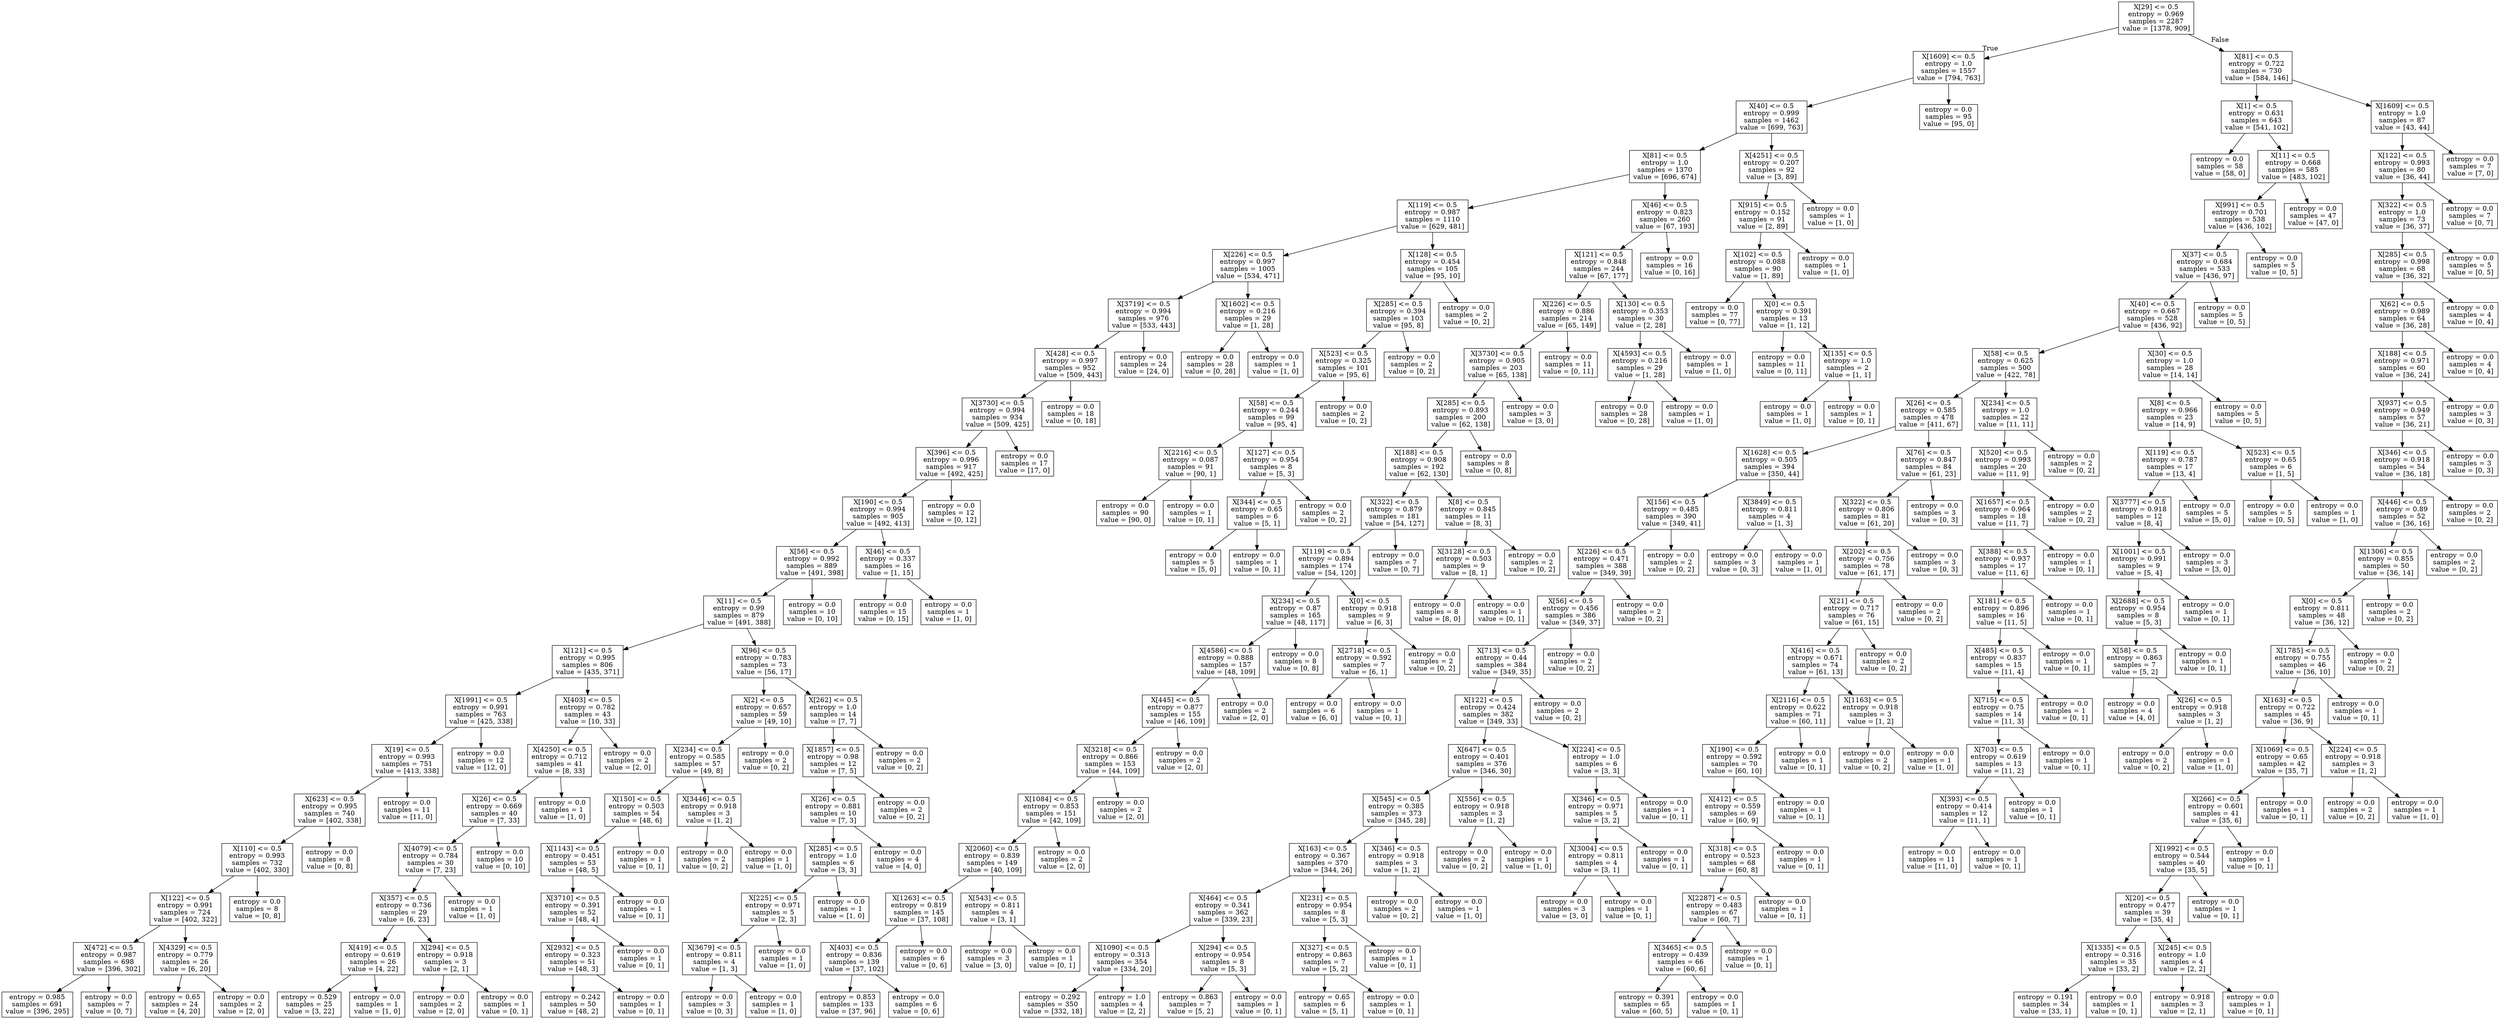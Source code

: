 digraph Tree {
node [shape=box] ;
0 [label="X[29] <= 0.5\nentropy = 0.969\nsamples = 2287\nvalue = [1378, 909]"] ;
1 [label="X[1609] <= 0.5\nentropy = 1.0\nsamples = 1557\nvalue = [794, 763]"] ;
0 -> 1 [labeldistance=2.5, labelangle=45, headlabel="True"] ;
2 [label="X[40] <= 0.5\nentropy = 0.999\nsamples = 1462\nvalue = [699, 763]"] ;
1 -> 2 ;
3 [label="X[81] <= 0.5\nentropy = 1.0\nsamples = 1370\nvalue = [696, 674]"] ;
2 -> 3 ;
4 [label="X[119] <= 0.5\nentropy = 0.987\nsamples = 1110\nvalue = [629, 481]"] ;
3 -> 4 ;
5 [label="X[226] <= 0.5\nentropy = 0.997\nsamples = 1005\nvalue = [534, 471]"] ;
4 -> 5 ;
6 [label="X[3719] <= 0.5\nentropy = 0.994\nsamples = 976\nvalue = [533, 443]"] ;
5 -> 6 ;
7 [label="X[428] <= 0.5\nentropy = 0.997\nsamples = 952\nvalue = [509, 443]"] ;
6 -> 7 ;
8 [label="X[3730] <= 0.5\nentropy = 0.994\nsamples = 934\nvalue = [509, 425]"] ;
7 -> 8 ;
9 [label="X[396] <= 0.5\nentropy = 0.996\nsamples = 917\nvalue = [492, 425]"] ;
8 -> 9 ;
10 [label="X[190] <= 0.5\nentropy = 0.994\nsamples = 905\nvalue = [492, 413]"] ;
9 -> 10 ;
11 [label="X[56] <= 0.5\nentropy = 0.992\nsamples = 889\nvalue = [491, 398]"] ;
10 -> 11 ;
12 [label="X[11] <= 0.5\nentropy = 0.99\nsamples = 879\nvalue = [491, 388]"] ;
11 -> 12 ;
13 [label="X[121] <= 0.5\nentropy = 0.995\nsamples = 806\nvalue = [435, 371]"] ;
12 -> 13 ;
14 [label="X[1991] <= 0.5\nentropy = 0.991\nsamples = 763\nvalue = [425, 338]"] ;
13 -> 14 ;
15 [label="X[19] <= 0.5\nentropy = 0.993\nsamples = 751\nvalue = [413, 338]"] ;
14 -> 15 ;
16 [label="X[623] <= 0.5\nentropy = 0.995\nsamples = 740\nvalue = [402, 338]"] ;
15 -> 16 ;
17 [label="X[110] <= 0.5\nentropy = 0.993\nsamples = 732\nvalue = [402, 330]"] ;
16 -> 17 ;
18 [label="X[122] <= 0.5\nentropy = 0.991\nsamples = 724\nvalue = [402, 322]"] ;
17 -> 18 ;
19 [label="X[472] <= 0.5\nentropy = 0.987\nsamples = 698\nvalue = [396, 302]"] ;
18 -> 19 ;
20 [label="entropy = 0.985\nsamples = 691\nvalue = [396, 295]"] ;
19 -> 20 ;
21 [label="entropy = 0.0\nsamples = 7\nvalue = [0, 7]"] ;
19 -> 21 ;
22 [label="X[4329] <= 0.5\nentropy = 0.779\nsamples = 26\nvalue = [6, 20]"] ;
18 -> 22 ;
23 [label="entropy = 0.65\nsamples = 24\nvalue = [4, 20]"] ;
22 -> 23 ;
24 [label="entropy = 0.0\nsamples = 2\nvalue = [2, 0]"] ;
22 -> 24 ;
25 [label="entropy = 0.0\nsamples = 8\nvalue = [0, 8]"] ;
17 -> 25 ;
26 [label="entropy = 0.0\nsamples = 8\nvalue = [0, 8]"] ;
16 -> 26 ;
27 [label="entropy = 0.0\nsamples = 11\nvalue = [11, 0]"] ;
15 -> 27 ;
28 [label="entropy = 0.0\nsamples = 12\nvalue = [12, 0]"] ;
14 -> 28 ;
29 [label="X[403] <= 0.5\nentropy = 0.782\nsamples = 43\nvalue = [10, 33]"] ;
13 -> 29 ;
30 [label="X[4250] <= 0.5\nentropy = 0.712\nsamples = 41\nvalue = [8, 33]"] ;
29 -> 30 ;
31 [label="X[26] <= 0.5\nentropy = 0.669\nsamples = 40\nvalue = [7, 33]"] ;
30 -> 31 ;
32 [label="X[4079] <= 0.5\nentropy = 0.784\nsamples = 30\nvalue = [7, 23]"] ;
31 -> 32 ;
33 [label="X[357] <= 0.5\nentropy = 0.736\nsamples = 29\nvalue = [6, 23]"] ;
32 -> 33 ;
34 [label="X[419] <= 0.5\nentropy = 0.619\nsamples = 26\nvalue = [4, 22]"] ;
33 -> 34 ;
35 [label="entropy = 0.529\nsamples = 25\nvalue = [3, 22]"] ;
34 -> 35 ;
36 [label="entropy = 0.0\nsamples = 1\nvalue = [1, 0]"] ;
34 -> 36 ;
37 [label="X[294] <= 0.5\nentropy = 0.918\nsamples = 3\nvalue = [2, 1]"] ;
33 -> 37 ;
38 [label="entropy = 0.0\nsamples = 2\nvalue = [2, 0]"] ;
37 -> 38 ;
39 [label="entropy = 0.0\nsamples = 1\nvalue = [0, 1]"] ;
37 -> 39 ;
40 [label="entropy = 0.0\nsamples = 1\nvalue = [1, 0]"] ;
32 -> 40 ;
41 [label="entropy = 0.0\nsamples = 10\nvalue = [0, 10]"] ;
31 -> 41 ;
42 [label="entropy = 0.0\nsamples = 1\nvalue = [1, 0]"] ;
30 -> 42 ;
43 [label="entropy = 0.0\nsamples = 2\nvalue = [2, 0]"] ;
29 -> 43 ;
44 [label="X[96] <= 0.5\nentropy = 0.783\nsamples = 73\nvalue = [56, 17]"] ;
12 -> 44 ;
45 [label="X[2] <= 0.5\nentropy = 0.657\nsamples = 59\nvalue = [49, 10]"] ;
44 -> 45 ;
46 [label="X[234] <= 0.5\nentropy = 0.585\nsamples = 57\nvalue = [49, 8]"] ;
45 -> 46 ;
47 [label="X[150] <= 0.5\nentropy = 0.503\nsamples = 54\nvalue = [48, 6]"] ;
46 -> 47 ;
48 [label="X[1143] <= 0.5\nentropy = 0.451\nsamples = 53\nvalue = [48, 5]"] ;
47 -> 48 ;
49 [label="X[3710] <= 0.5\nentropy = 0.391\nsamples = 52\nvalue = [48, 4]"] ;
48 -> 49 ;
50 [label="X[2932] <= 0.5\nentropy = 0.323\nsamples = 51\nvalue = [48, 3]"] ;
49 -> 50 ;
51 [label="entropy = 0.242\nsamples = 50\nvalue = [48, 2]"] ;
50 -> 51 ;
52 [label="entropy = 0.0\nsamples = 1\nvalue = [0, 1]"] ;
50 -> 52 ;
53 [label="entropy = 0.0\nsamples = 1\nvalue = [0, 1]"] ;
49 -> 53 ;
54 [label="entropy = 0.0\nsamples = 1\nvalue = [0, 1]"] ;
48 -> 54 ;
55 [label="entropy = 0.0\nsamples = 1\nvalue = [0, 1]"] ;
47 -> 55 ;
56 [label="X[3446] <= 0.5\nentropy = 0.918\nsamples = 3\nvalue = [1, 2]"] ;
46 -> 56 ;
57 [label="entropy = 0.0\nsamples = 2\nvalue = [0, 2]"] ;
56 -> 57 ;
58 [label="entropy = 0.0\nsamples = 1\nvalue = [1, 0]"] ;
56 -> 58 ;
59 [label="entropy = 0.0\nsamples = 2\nvalue = [0, 2]"] ;
45 -> 59 ;
60 [label="X[262] <= 0.5\nentropy = 1.0\nsamples = 14\nvalue = [7, 7]"] ;
44 -> 60 ;
61 [label="X[1857] <= 0.5\nentropy = 0.98\nsamples = 12\nvalue = [7, 5]"] ;
60 -> 61 ;
62 [label="X[26] <= 0.5\nentropy = 0.881\nsamples = 10\nvalue = [7, 3]"] ;
61 -> 62 ;
63 [label="X[285] <= 0.5\nentropy = 1.0\nsamples = 6\nvalue = [3, 3]"] ;
62 -> 63 ;
64 [label="X[225] <= 0.5\nentropy = 0.971\nsamples = 5\nvalue = [2, 3]"] ;
63 -> 64 ;
65 [label="X[3679] <= 0.5\nentropy = 0.811\nsamples = 4\nvalue = [1, 3]"] ;
64 -> 65 ;
66 [label="entropy = 0.0\nsamples = 3\nvalue = [0, 3]"] ;
65 -> 66 ;
67 [label="entropy = 0.0\nsamples = 1\nvalue = [1, 0]"] ;
65 -> 67 ;
68 [label="entropy = 0.0\nsamples = 1\nvalue = [1, 0]"] ;
64 -> 68 ;
69 [label="entropy = 0.0\nsamples = 1\nvalue = [1, 0]"] ;
63 -> 69 ;
70 [label="entropy = 0.0\nsamples = 4\nvalue = [4, 0]"] ;
62 -> 70 ;
71 [label="entropy = 0.0\nsamples = 2\nvalue = [0, 2]"] ;
61 -> 71 ;
72 [label="entropy = 0.0\nsamples = 2\nvalue = [0, 2]"] ;
60 -> 72 ;
73 [label="entropy = 0.0\nsamples = 10\nvalue = [0, 10]"] ;
11 -> 73 ;
74 [label="X[46] <= 0.5\nentropy = 0.337\nsamples = 16\nvalue = [1, 15]"] ;
10 -> 74 ;
75 [label="entropy = 0.0\nsamples = 15\nvalue = [0, 15]"] ;
74 -> 75 ;
76 [label="entropy = 0.0\nsamples = 1\nvalue = [1, 0]"] ;
74 -> 76 ;
77 [label="entropy = 0.0\nsamples = 12\nvalue = [0, 12]"] ;
9 -> 77 ;
78 [label="entropy = 0.0\nsamples = 17\nvalue = [17, 0]"] ;
8 -> 78 ;
79 [label="entropy = 0.0\nsamples = 18\nvalue = [0, 18]"] ;
7 -> 79 ;
80 [label="entropy = 0.0\nsamples = 24\nvalue = [24, 0]"] ;
6 -> 80 ;
81 [label="X[1602] <= 0.5\nentropy = 0.216\nsamples = 29\nvalue = [1, 28]"] ;
5 -> 81 ;
82 [label="entropy = 0.0\nsamples = 28\nvalue = [0, 28]"] ;
81 -> 82 ;
83 [label="entropy = 0.0\nsamples = 1\nvalue = [1, 0]"] ;
81 -> 83 ;
84 [label="X[128] <= 0.5\nentropy = 0.454\nsamples = 105\nvalue = [95, 10]"] ;
4 -> 84 ;
85 [label="X[285] <= 0.5\nentropy = 0.394\nsamples = 103\nvalue = [95, 8]"] ;
84 -> 85 ;
86 [label="X[523] <= 0.5\nentropy = 0.325\nsamples = 101\nvalue = [95, 6]"] ;
85 -> 86 ;
87 [label="X[58] <= 0.5\nentropy = 0.244\nsamples = 99\nvalue = [95, 4]"] ;
86 -> 87 ;
88 [label="X[2216] <= 0.5\nentropy = 0.087\nsamples = 91\nvalue = [90, 1]"] ;
87 -> 88 ;
89 [label="entropy = 0.0\nsamples = 90\nvalue = [90, 0]"] ;
88 -> 89 ;
90 [label="entropy = 0.0\nsamples = 1\nvalue = [0, 1]"] ;
88 -> 90 ;
91 [label="X[127] <= 0.5\nentropy = 0.954\nsamples = 8\nvalue = [5, 3]"] ;
87 -> 91 ;
92 [label="X[344] <= 0.5\nentropy = 0.65\nsamples = 6\nvalue = [5, 1]"] ;
91 -> 92 ;
93 [label="entropy = 0.0\nsamples = 5\nvalue = [5, 0]"] ;
92 -> 93 ;
94 [label="entropy = 0.0\nsamples = 1\nvalue = [0, 1]"] ;
92 -> 94 ;
95 [label="entropy = 0.0\nsamples = 2\nvalue = [0, 2]"] ;
91 -> 95 ;
96 [label="entropy = 0.0\nsamples = 2\nvalue = [0, 2]"] ;
86 -> 96 ;
97 [label="entropy = 0.0\nsamples = 2\nvalue = [0, 2]"] ;
85 -> 97 ;
98 [label="entropy = 0.0\nsamples = 2\nvalue = [0, 2]"] ;
84 -> 98 ;
99 [label="X[46] <= 0.5\nentropy = 0.823\nsamples = 260\nvalue = [67, 193]"] ;
3 -> 99 ;
100 [label="X[121] <= 0.5\nentropy = 0.848\nsamples = 244\nvalue = [67, 177]"] ;
99 -> 100 ;
101 [label="X[226] <= 0.5\nentropy = 0.886\nsamples = 214\nvalue = [65, 149]"] ;
100 -> 101 ;
102 [label="X[3730] <= 0.5\nentropy = 0.905\nsamples = 203\nvalue = [65, 138]"] ;
101 -> 102 ;
103 [label="X[285] <= 0.5\nentropy = 0.893\nsamples = 200\nvalue = [62, 138]"] ;
102 -> 103 ;
104 [label="X[188] <= 0.5\nentropy = 0.908\nsamples = 192\nvalue = [62, 130]"] ;
103 -> 104 ;
105 [label="X[322] <= 0.5\nentropy = 0.879\nsamples = 181\nvalue = [54, 127]"] ;
104 -> 105 ;
106 [label="X[119] <= 0.5\nentropy = 0.894\nsamples = 174\nvalue = [54, 120]"] ;
105 -> 106 ;
107 [label="X[234] <= 0.5\nentropy = 0.87\nsamples = 165\nvalue = [48, 117]"] ;
106 -> 107 ;
108 [label="X[4586] <= 0.5\nentropy = 0.888\nsamples = 157\nvalue = [48, 109]"] ;
107 -> 108 ;
109 [label="X[445] <= 0.5\nentropy = 0.877\nsamples = 155\nvalue = [46, 109]"] ;
108 -> 109 ;
110 [label="X[3218] <= 0.5\nentropy = 0.866\nsamples = 153\nvalue = [44, 109]"] ;
109 -> 110 ;
111 [label="X[1084] <= 0.5\nentropy = 0.853\nsamples = 151\nvalue = [42, 109]"] ;
110 -> 111 ;
112 [label="X[2060] <= 0.5\nentropy = 0.839\nsamples = 149\nvalue = [40, 109]"] ;
111 -> 112 ;
113 [label="X[1263] <= 0.5\nentropy = 0.819\nsamples = 145\nvalue = [37, 108]"] ;
112 -> 113 ;
114 [label="X[403] <= 0.5\nentropy = 0.836\nsamples = 139\nvalue = [37, 102]"] ;
113 -> 114 ;
115 [label="entropy = 0.853\nsamples = 133\nvalue = [37, 96]"] ;
114 -> 115 ;
116 [label="entropy = 0.0\nsamples = 6\nvalue = [0, 6]"] ;
114 -> 116 ;
117 [label="entropy = 0.0\nsamples = 6\nvalue = [0, 6]"] ;
113 -> 117 ;
118 [label="X[543] <= 0.5\nentropy = 0.811\nsamples = 4\nvalue = [3, 1]"] ;
112 -> 118 ;
119 [label="entropy = 0.0\nsamples = 3\nvalue = [3, 0]"] ;
118 -> 119 ;
120 [label="entropy = 0.0\nsamples = 1\nvalue = [0, 1]"] ;
118 -> 120 ;
121 [label="entropy = 0.0\nsamples = 2\nvalue = [2, 0]"] ;
111 -> 121 ;
122 [label="entropy = 0.0\nsamples = 2\nvalue = [2, 0]"] ;
110 -> 122 ;
123 [label="entropy = 0.0\nsamples = 2\nvalue = [2, 0]"] ;
109 -> 123 ;
124 [label="entropy = 0.0\nsamples = 2\nvalue = [2, 0]"] ;
108 -> 124 ;
125 [label="entropy = 0.0\nsamples = 8\nvalue = [0, 8]"] ;
107 -> 125 ;
126 [label="X[0] <= 0.5\nentropy = 0.918\nsamples = 9\nvalue = [6, 3]"] ;
106 -> 126 ;
127 [label="X[2718] <= 0.5\nentropy = 0.592\nsamples = 7\nvalue = [6, 1]"] ;
126 -> 127 ;
128 [label="entropy = 0.0\nsamples = 6\nvalue = [6, 0]"] ;
127 -> 128 ;
129 [label="entropy = 0.0\nsamples = 1\nvalue = [0, 1]"] ;
127 -> 129 ;
130 [label="entropy = 0.0\nsamples = 2\nvalue = [0, 2]"] ;
126 -> 130 ;
131 [label="entropy = 0.0\nsamples = 7\nvalue = [0, 7]"] ;
105 -> 131 ;
132 [label="X[8] <= 0.5\nentropy = 0.845\nsamples = 11\nvalue = [8, 3]"] ;
104 -> 132 ;
133 [label="X[3128] <= 0.5\nentropy = 0.503\nsamples = 9\nvalue = [8, 1]"] ;
132 -> 133 ;
134 [label="entropy = 0.0\nsamples = 8\nvalue = [8, 0]"] ;
133 -> 134 ;
135 [label="entropy = 0.0\nsamples = 1\nvalue = [0, 1]"] ;
133 -> 135 ;
136 [label="entropy = 0.0\nsamples = 2\nvalue = [0, 2]"] ;
132 -> 136 ;
137 [label="entropy = 0.0\nsamples = 8\nvalue = [0, 8]"] ;
103 -> 137 ;
138 [label="entropy = 0.0\nsamples = 3\nvalue = [3, 0]"] ;
102 -> 138 ;
139 [label="entropy = 0.0\nsamples = 11\nvalue = [0, 11]"] ;
101 -> 139 ;
140 [label="X[130] <= 0.5\nentropy = 0.353\nsamples = 30\nvalue = [2, 28]"] ;
100 -> 140 ;
141 [label="X[4593] <= 0.5\nentropy = 0.216\nsamples = 29\nvalue = [1, 28]"] ;
140 -> 141 ;
142 [label="entropy = 0.0\nsamples = 28\nvalue = [0, 28]"] ;
141 -> 142 ;
143 [label="entropy = 0.0\nsamples = 1\nvalue = [1, 0]"] ;
141 -> 143 ;
144 [label="entropy = 0.0\nsamples = 1\nvalue = [1, 0]"] ;
140 -> 144 ;
145 [label="entropy = 0.0\nsamples = 16\nvalue = [0, 16]"] ;
99 -> 145 ;
146 [label="X[4251] <= 0.5\nentropy = 0.207\nsamples = 92\nvalue = [3, 89]"] ;
2 -> 146 ;
147 [label="X[915] <= 0.5\nentropy = 0.152\nsamples = 91\nvalue = [2, 89]"] ;
146 -> 147 ;
148 [label="X[102] <= 0.5\nentropy = 0.088\nsamples = 90\nvalue = [1, 89]"] ;
147 -> 148 ;
149 [label="entropy = 0.0\nsamples = 77\nvalue = [0, 77]"] ;
148 -> 149 ;
150 [label="X[0] <= 0.5\nentropy = 0.391\nsamples = 13\nvalue = [1, 12]"] ;
148 -> 150 ;
151 [label="entropy = 0.0\nsamples = 11\nvalue = [0, 11]"] ;
150 -> 151 ;
152 [label="X[135] <= 0.5\nentropy = 1.0\nsamples = 2\nvalue = [1, 1]"] ;
150 -> 152 ;
153 [label="entropy = 0.0\nsamples = 1\nvalue = [1, 0]"] ;
152 -> 153 ;
154 [label="entropy = 0.0\nsamples = 1\nvalue = [0, 1]"] ;
152 -> 154 ;
155 [label="entropy = 0.0\nsamples = 1\nvalue = [1, 0]"] ;
147 -> 155 ;
156 [label="entropy = 0.0\nsamples = 1\nvalue = [1, 0]"] ;
146 -> 156 ;
157 [label="entropy = 0.0\nsamples = 95\nvalue = [95, 0]"] ;
1 -> 157 ;
158 [label="X[81] <= 0.5\nentropy = 0.722\nsamples = 730\nvalue = [584, 146]"] ;
0 -> 158 [labeldistance=2.5, labelangle=-45, headlabel="False"] ;
159 [label="X[1] <= 0.5\nentropy = 0.631\nsamples = 643\nvalue = [541, 102]"] ;
158 -> 159 ;
160 [label="entropy = 0.0\nsamples = 58\nvalue = [58, 0]"] ;
159 -> 160 ;
161 [label="X[11] <= 0.5\nentropy = 0.668\nsamples = 585\nvalue = [483, 102]"] ;
159 -> 161 ;
162 [label="X[991] <= 0.5\nentropy = 0.701\nsamples = 538\nvalue = [436, 102]"] ;
161 -> 162 ;
163 [label="X[37] <= 0.5\nentropy = 0.684\nsamples = 533\nvalue = [436, 97]"] ;
162 -> 163 ;
164 [label="X[40] <= 0.5\nentropy = 0.667\nsamples = 528\nvalue = [436, 92]"] ;
163 -> 164 ;
165 [label="X[58] <= 0.5\nentropy = 0.625\nsamples = 500\nvalue = [422, 78]"] ;
164 -> 165 ;
166 [label="X[26] <= 0.5\nentropy = 0.585\nsamples = 478\nvalue = [411, 67]"] ;
165 -> 166 ;
167 [label="X[1628] <= 0.5\nentropy = 0.505\nsamples = 394\nvalue = [350, 44]"] ;
166 -> 167 ;
168 [label="X[156] <= 0.5\nentropy = 0.485\nsamples = 390\nvalue = [349, 41]"] ;
167 -> 168 ;
169 [label="X[226] <= 0.5\nentropy = 0.471\nsamples = 388\nvalue = [349, 39]"] ;
168 -> 169 ;
170 [label="X[56] <= 0.5\nentropy = 0.456\nsamples = 386\nvalue = [349, 37]"] ;
169 -> 170 ;
171 [label="X[713] <= 0.5\nentropy = 0.44\nsamples = 384\nvalue = [349, 35]"] ;
170 -> 171 ;
172 [label="X[122] <= 0.5\nentropy = 0.424\nsamples = 382\nvalue = [349, 33]"] ;
171 -> 172 ;
173 [label="X[647] <= 0.5\nentropy = 0.401\nsamples = 376\nvalue = [346, 30]"] ;
172 -> 173 ;
174 [label="X[545] <= 0.5\nentropy = 0.385\nsamples = 373\nvalue = [345, 28]"] ;
173 -> 174 ;
175 [label="X[163] <= 0.5\nentropy = 0.367\nsamples = 370\nvalue = [344, 26]"] ;
174 -> 175 ;
176 [label="X[464] <= 0.5\nentropy = 0.341\nsamples = 362\nvalue = [339, 23]"] ;
175 -> 176 ;
177 [label="X[1090] <= 0.5\nentropy = 0.313\nsamples = 354\nvalue = [334, 20]"] ;
176 -> 177 ;
178 [label="entropy = 0.292\nsamples = 350\nvalue = [332, 18]"] ;
177 -> 178 ;
179 [label="entropy = 1.0\nsamples = 4\nvalue = [2, 2]"] ;
177 -> 179 ;
180 [label="X[294] <= 0.5\nentropy = 0.954\nsamples = 8\nvalue = [5, 3]"] ;
176 -> 180 ;
181 [label="entropy = 0.863\nsamples = 7\nvalue = [5, 2]"] ;
180 -> 181 ;
182 [label="entropy = 0.0\nsamples = 1\nvalue = [0, 1]"] ;
180 -> 182 ;
183 [label="X[231] <= 0.5\nentropy = 0.954\nsamples = 8\nvalue = [5, 3]"] ;
175 -> 183 ;
184 [label="X[327] <= 0.5\nentropy = 0.863\nsamples = 7\nvalue = [5, 2]"] ;
183 -> 184 ;
185 [label="entropy = 0.65\nsamples = 6\nvalue = [5, 1]"] ;
184 -> 185 ;
186 [label="entropy = 0.0\nsamples = 1\nvalue = [0, 1]"] ;
184 -> 186 ;
187 [label="entropy = 0.0\nsamples = 1\nvalue = [0, 1]"] ;
183 -> 187 ;
188 [label="X[346] <= 0.5\nentropy = 0.918\nsamples = 3\nvalue = [1, 2]"] ;
174 -> 188 ;
189 [label="entropy = 0.0\nsamples = 2\nvalue = [0, 2]"] ;
188 -> 189 ;
190 [label="entropy = 0.0\nsamples = 1\nvalue = [1, 0]"] ;
188 -> 190 ;
191 [label="X[556] <= 0.5\nentropy = 0.918\nsamples = 3\nvalue = [1, 2]"] ;
173 -> 191 ;
192 [label="entropy = 0.0\nsamples = 2\nvalue = [0, 2]"] ;
191 -> 192 ;
193 [label="entropy = 0.0\nsamples = 1\nvalue = [1, 0]"] ;
191 -> 193 ;
194 [label="X[224] <= 0.5\nentropy = 1.0\nsamples = 6\nvalue = [3, 3]"] ;
172 -> 194 ;
195 [label="X[346] <= 0.5\nentropy = 0.971\nsamples = 5\nvalue = [3, 2]"] ;
194 -> 195 ;
196 [label="X[3004] <= 0.5\nentropy = 0.811\nsamples = 4\nvalue = [3, 1]"] ;
195 -> 196 ;
197 [label="entropy = 0.0\nsamples = 3\nvalue = [3, 0]"] ;
196 -> 197 ;
198 [label="entropy = 0.0\nsamples = 1\nvalue = [0, 1]"] ;
196 -> 198 ;
199 [label="entropy = 0.0\nsamples = 1\nvalue = [0, 1]"] ;
195 -> 199 ;
200 [label="entropy = 0.0\nsamples = 1\nvalue = [0, 1]"] ;
194 -> 200 ;
201 [label="entropy = 0.0\nsamples = 2\nvalue = [0, 2]"] ;
171 -> 201 ;
202 [label="entropy = 0.0\nsamples = 2\nvalue = [0, 2]"] ;
170 -> 202 ;
203 [label="entropy = 0.0\nsamples = 2\nvalue = [0, 2]"] ;
169 -> 203 ;
204 [label="entropy = 0.0\nsamples = 2\nvalue = [0, 2]"] ;
168 -> 204 ;
205 [label="X[3849] <= 0.5\nentropy = 0.811\nsamples = 4\nvalue = [1, 3]"] ;
167 -> 205 ;
206 [label="entropy = 0.0\nsamples = 3\nvalue = [0, 3]"] ;
205 -> 206 ;
207 [label="entropy = 0.0\nsamples = 1\nvalue = [1, 0]"] ;
205 -> 207 ;
208 [label="X[76] <= 0.5\nentropy = 0.847\nsamples = 84\nvalue = [61, 23]"] ;
166 -> 208 ;
209 [label="X[322] <= 0.5\nentropy = 0.806\nsamples = 81\nvalue = [61, 20]"] ;
208 -> 209 ;
210 [label="X[202] <= 0.5\nentropy = 0.756\nsamples = 78\nvalue = [61, 17]"] ;
209 -> 210 ;
211 [label="X[21] <= 0.5\nentropy = 0.717\nsamples = 76\nvalue = [61, 15]"] ;
210 -> 211 ;
212 [label="X[416] <= 0.5\nentropy = 0.671\nsamples = 74\nvalue = [61, 13]"] ;
211 -> 212 ;
213 [label="X[2116] <= 0.5\nentropy = 0.622\nsamples = 71\nvalue = [60, 11]"] ;
212 -> 213 ;
214 [label="X[190] <= 0.5\nentropy = 0.592\nsamples = 70\nvalue = [60, 10]"] ;
213 -> 214 ;
215 [label="X[412] <= 0.5\nentropy = 0.559\nsamples = 69\nvalue = [60, 9]"] ;
214 -> 215 ;
216 [label="X[318] <= 0.5\nentropy = 0.523\nsamples = 68\nvalue = [60, 8]"] ;
215 -> 216 ;
217 [label="X[2287] <= 0.5\nentropy = 0.483\nsamples = 67\nvalue = [60, 7]"] ;
216 -> 217 ;
218 [label="X[3465] <= 0.5\nentropy = 0.439\nsamples = 66\nvalue = [60, 6]"] ;
217 -> 218 ;
219 [label="entropy = 0.391\nsamples = 65\nvalue = [60, 5]"] ;
218 -> 219 ;
220 [label="entropy = 0.0\nsamples = 1\nvalue = [0, 1]"] ;
218 -> 220 ;
221 [label="entropy = 0.0\nsamples = 1\nvalue = [0, 1]"] ;
217 -> 221 ;
222 [label="entropy = 0.0\nsamples = 1\nvalue = [0, 1]"] ;
216 -> 222 ;
223 [label="entropy = 0.0\nsamples = 1\nvalue = [0, 1]"] ;
215 -> 223 ;
224 [label="entropy = 0.0\nsamples = 1\nvalue = [0, 1]"] ;
214 -> 224 ;
225 [label="entropy = 0.0\nsamples = 1\nvalue = [0, 1]"] ;
213 -> 225 ;
226 [label="X[1163] <= 0.5\nentropy = 0.918\nsamples = 3\nvalue = [1, 2]"] ;
212 -> 226 ;
227 [label="entropy = 0.0\nsamples = 2\nvalue = [0, 2]"] ;
226 -> 227 ;
228 [label="entropy = 0.0\nsamples = 1\nvalue = [1, 0]"] ;
226 -> 228 ;
229 [label="entropy = 0.0\nsamples = 2\nvalue = [0, 2]"] ;
211 -> 229 ;
230 [label="entropy = 0.0\nsamples = 2\nvalue = [0, 2]"] ;
210 -> 230 ;
231 [label="entropy = 0.0\nsamples = 3\nvalue = [0, 3]"] ;
209 -> 231 ;
232 [label="entropy = 0.0\nsamples = 3\nvalue = [0, 3]"] ;
208 -> 232 ;
233 [label="X[234] <= 0.5\nentropy = 1.0\nsamples = 22\nvalue = [11, 11]"] ;
165 -> 233 ;
234 [label="X[520] <= 0.5\nentropy = 0.993\nsamples = 20\nvalue = [11, 9]"] ;
233 -> 234 ;
235 [label="X[1657] <= 0.5\nentropy = 0.964\nsamples = 18\nvalue = [11, 7]"] ;
234 -> 235 ;
236 [label="X[388] <= 0.5\nentropy = 0.937\nsamples = 17\nvalue = [11, 6]"] ;
235 -> 236 ;
237 [label="X[181] <= 0.5\nentropy = 0.896\nsamples = 16\nvalue = [11, 5]"] ;
236 -> 237 ;
238 [label="X[485] <= 0.5\nentropy = 0.837\nsamples = 15\nvalue = [11, 4]"] ;
237 -> 238 ;
239 [label="X[715] <= 0.5\nentropy = 0.75\nsamples = 14\nvalue = [11, 3]"] ;
238 -> 239 ;
240 [label="X[703] <= 0.5\nentropy = 0.619\nsamples = 13\nvalue = [11, 2]"] ;
239 -> 240 ;
241 [label="X[393] <= 0.5\nentropy = 0.414\nsamples = 12\nvalue = [11, 1]"] ;
240 -> 241 ;
242 [label="entropy = 0.0\nsamples = 11\nvalue = [11, 0]"] ;
241 -> 242 ;
243 [label="entropy = 0.0\nsamples = 1\nvalue = [0, 1]"] ;
241 -> 243 ;
244 [label="entropy = 0.0\nsamples = 1\nvalue = [0, 1]"] ;
240 -> 244 ;
245 [label="entropy = 0.0\nsamples = 1\nvalue = [0, 1]"] ;
239 -> 245 ;
246 [label="entropy = 0.0\nsamples = 1\nvalue = [0, 1]"] ;
238 -> 246 ;
247 [label="entropy = 0.0\nsamples = 1\nvalue = [0, 1]"] ;
237 -> 247 ;
248 [label="entropy = 0.0\nsamples = 1\nvalue = [0, 1]"] ;
236 -> 248 ;
249 [label="entropy = 0.0\nsamples = 1\nvalue = [0, 1]"] ;
235 -> 249 ;
250 [label="entropy = 0.0\nsamples = 2\nvalue = [0, 2]"] ;
234 -> 250 ;
251 [label="entropy = 0.0\nsamples = 2\nvalue = [0, 2]"] ;
233 -> 251 ;
252 [label="X[30] <= 0.5\nentropy = 1.0\nsamples = 28\nvalue = [14, 14]"] ;
164 -> 252 ;
253 [label="X[8] <= 0.5\nentropy = 0.966\nsamples = 23\nvalue = [14, 9]"] ;
252 -> 253 ;
254 [label="X[119] <= 0.5\nentropy = 0.787\nsamples = 17\nvalue = [13, 4]"] ;
253 -> 254 ;
255 [label="X[3777] <= 0.5\nentropy = 0.918\nsamples = 12\nvalue = [8, 4]"] ;
254 -> 255 ;
256 [label="X[1001] <= 0.5\nentropy = 0.991\nsamples = 9\nvalue = [5, 4]"] ;
255 -> 256 ;
257 [label="X[2688] <= 0.5\nentropy = 0.954\nsamples = 8\nvalue = [5, 3]"] ;
256 -> 257 ;
258 [label="X[58] <= 0.5\nentropy = 0.863\nsamples = 7\nvalue = [5, 2]"] ;
257 -> 258 ;
259 [label="entropy = 0.0\nsamples = 4\nvalue = [4, 0]"] ;
258 -> 259 ;
260 [label="X[26] <= 0.5\nentropy = 0.918\nsamples = 3\nvalue = [1, 2]"] ;
258 -> 260 ;
261 [label="entropy = 0.0\nsamples = 2\nvalue = [0, 2]"] ;
260 -> 261 ;
262 [label="entropy = 0.0\nsamples = 1\nvalue = [1, 0]"] ;
260 -> 262 ;
263 [label="entropy = 0.0\nsamples = 1\nvalue = [0, 1]"] ;
257 -> 263 ;
264 [label="entropy = 0.0\nsamples = 1\nvalue = [0, 1]"] ;
256 -> 264 ;
265 [label="entropy = 0.0\nsamples = 3\nvalue = [3, 0]"] ;
255 -> 265 ;
266 [label="entropy = 0.0\nsamples = 5\nvalue = [5, 0]"] ;
254 -> 266 ;
267 [label="X[523] <= 0.5\nentropy = 0.65\nsamples = 6\nvalue = [1, 5]"] ;
253 -> 267 ;
268 [label="entropy = 0.0\nsamples = 5\nvalue = [0, 5]"] ;
267 -> 268 ;
269 [label="entropy = 0.0\nsamples = 1\nvalue = [1, 0]"] ;
267 -> 269 ;
270 [label="entropy = 0.0\nsamples = 5\nvalue = [0, 5]"] ;
252 -> 270 ;
271 [label="entropy = 0.0\nsamples = 5\nvalue = [0, 5]"] ;
163 -> 271 ;
272 [label="entropy = 0.0\nsamples = 5\nvalue = [0, 5]"] ;
162 -> 272 ;
273 [label="entropy = 0.0\nsamples = 47\nvalue = [47, 0]"] ;
161 -> 273 ;
274 [label="X[1609] <= 0.5\nentropy = 1.0\nsamples = 87\nvalue = [43, 44]"] ;
158 -> 274 ;
275 [label="X[122] <= 0.5\nentropy = 0.993\nsamples = 80\nvalue = [36, 44]"] ;
274 -> 275 ;
276 [label="X[322] <= 0.5\nentropy = 1.0\nsamples = 73\nvalue = [36, 37]"] ;
275 -> 276 ;
277 [label="X[285] <= 0.5\nentropy = 0.998\nsamples = 68\nvalue = [36, 32]"] ;
276 -> 277 ;
278 [label="X[62] <= 0.5\nentropy = 0.989\nsamples = 64\nvalue = [36, 28]"] ;
277 -> 278 ;
279 [label="X[188] <= 0.5\nentropy = 0.971\nsamples = 60\nvalue = [36, 24]"] ;
278 -> 279 ;
280 [label="X[937] <= 0.5\nentropy = 0.949\nsamples = 57\nvalue = [36, 21]"] ;
279 -> 280 ;
281 [label="X[346] <= 0.5\nentropy = 0.918\nsamples = 54\nvalue = [36, 18]"] ;
280 -> 281 ;
282 [label="X[446] <= 0.5\nentropy = 0.89\nsamples = 52\nvalue = [36, 16]"] ;
281 -> 282 ;
283 [label="X[1306] <= 0.5\nentropy = 0.855\nsamples = 50\nvalue = [36, 14]"] ;
282 -> 283 ;
284 [label="X[0] <= 0.5\nentropy = 0.811\nsamples = 48\nvalue = [36, 12]"] ;
283 -> 284 ;
285 [label="X[1785] <= 0.5\nentropy = 0.755\nsamples = 46\nvalue = [36, 10]"] ;
284 -> 285 ;
286 [label="X[163] <= 0.5\nentropy = 0.722\nsamples = 45\nvalue = [36, 9]"] ;
285 -> 286 ;
287 [label="X[1069] <= 0.5\nentropy = 0.65\nsamples = 42\nvalue = [35, 7]"] ;
286 -> 287 ;
288 [label="X[266] <= 0.5\nentropy = 0.601\nsamples = 41\nvalue = [35, 6]"] ;
287 -> 288 ;
289 [label="X[1992] <= 0.5\nentropy = 0.544\nsamples = 40\nvalue = [35, 5]"] ;
288 -> 289 ;
290 [label="X[20] <= 0.5\nentropy = 0.477\nsamples = 39\nvalue = [35, 4]"] ;
289 -> 290 ;
291 [label="X[1335] <= 0.5\nentropy = 0.316\nsamples = 35\nvalue = [33, 2]"] ;
290 -> 291 ;
292 [label="entropy = 0.191\nsamples = 34\nvalue = [33, 1]"] ;
291 -> 292 ;
293 [label="entropy = 0.0\nsamples = 1\nvalue = [0, 1]"] ;
291 -> 293 ;
294 [label="X[245] <= 0.5\nentropy = 1.0\nsamples = 4\nvalue = [2, 2]"] ;
290 -> 294 ;
295 [label="entropy = 0.918\nsamples = 3\nvalue = [2, 1]"] ;
294 -> 295 ;
296 [label="entropy = 0.0\nsamples = 1\nvalue = [0, 1]"] ;
294 -> 296 ;
297 [label="entropy = 0.0\nsamples = 1\nvalue = [0, 1]"] ;
289 -> 297 ;
298 [label="entropy = 0.0\nsamples = 1\nvalue = [0, 1]"] ;
288 -> 298 ;
299 [label="entropy = 0.0\nsamples = 1\nvalue = [0, 1]"] ;
287 -> 299 ;
300 [label="X[224] <= 0.5\nentropy = 0.918\nsamples = 3\nvalue = [1, 2]"] ;
286 -> 300 ;
301 [label="entropy = 0.0\nsamples = 2\nvalue = [0, 2]"] ;
300 -> 301 ;
302 [label="entropy = 0.0\nsamples = 1\nvalue = [1, 0]"] ;
300 -> 302 ;
303 [label="entropy = 0.0\nsamples = 1\nvalue = [0, 1]"] ;
285 -> 303 ;
304 [label="entropy = 0.0\nsamples = 2\nvalue = [0, 2]"] ;
284 -> 304 ;
305 [label="entropy = 0.0\nsamples = 2\nvalue = [0, 2]"] ;
283 -> 305 ;
306 [label="entropy = 0.0\nsamples = 2\nvalue = [0, 2]"] ;
282 -> 306 ;
307 [label="entropy = 0.0\nsamples = 2\nvalue = [0, 2]"] ;
281 -> 307 ;
308 [label="entropy = 0.0\nsamples = 3\nvalue = [0, 3]"] ;
280 -> 308 ;
309 [label="entropy = 0.0\nsamples = 3\nvalue = [0, 3]"] ;
279 -> 309 ;
310 [label="entropy = 0.0\nsamples = 4\nvalue = [0, 4]"] ;
278 -> 310 ;
311 [label="entropy = 0.0\nsamples = 4\nvalue = [0, 4]"] ;
277 -> 311 ;
312 [label="entropy = 0.0\nsamples = 5\nvalue = [0, 5]"] ;
276 -> 312 ;
313 [label="entropy = 0.0\nsamples = 7\nvalue = [0, 7]"] ;
275 -> 313 ;
314 [label="entropy = 0.0\nsamples = 7\nvalue = [7, 0]"] ;
274 -> 314 ;
}